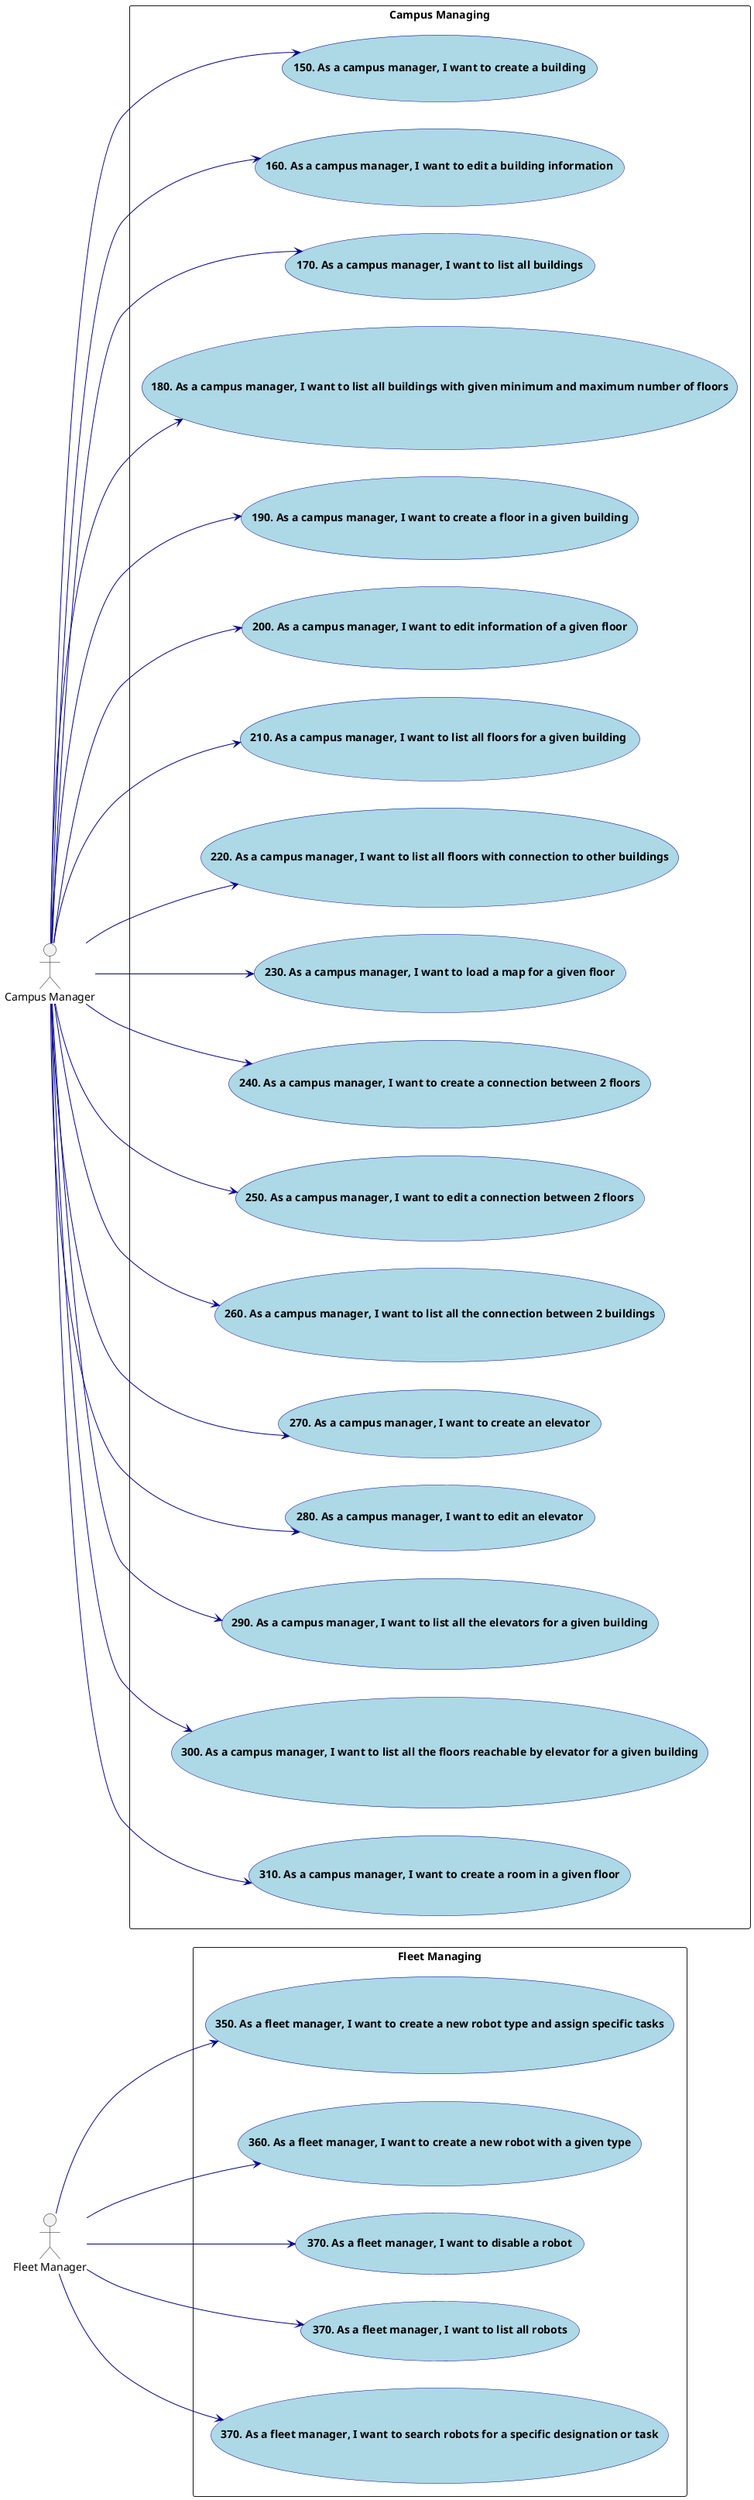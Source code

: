 @startuml ucd-sprint-a

skinparam usecase {
    BackgroundColor LightBlue
    BorderColor DarkBlue
    ArrowColor DarkBlue
    FontStyle Bold
}

:Fleet Manager: as Fleet
:Campus Manager: as Campus

left to right direction

rectangle "Campus Managing" as campus {
  usecase "150. As a campus manager, I want to create a building" as createBuilding
  usecase "160. As a campus manager, I want to edit a building information" as editBuilding
  usecase "170. As a campus manager, I want to list all buildings" as listBuildings
  usecase "180. As a campus manager, I want to list all buildings with given minimum and maximum number of floors" as listBuildingsWithFloors
  usecase "190. As a campus manager, I want to create a floor in a given building" as createFloor
  usecase "200. As a campus manager, I want to edit information of a given floor" as editFloor
  usecase "210. As a campus manager, I want to list all floors for a given building " as listFloors
  usecase "220. As a campus manager, I want to list all floors with connection to other buildings" as listFloorsWithConnections
  usecase "230. As a campus manager, I want to load a map for a given floor" as loadFloorMap
  usecase "240. As a campus manager, I want to create a connection between 2 floors" as createConnection
  usecase "250. As a campus manager, I want to edit a connection between 2 floors" as editConnection
  usecase "260. As a campus manager, I want to list all the connection between 2 buildings" as listBuildingsConnections
  usecase "270. As a campus manager, I want to create an elevator" as createElevator
  usecase "280. As a campus manager, I want to edit an elevator" as editElevator
  usecase "290. As a campus manager, I want to list all the elevators for a given building" as listElevators
  usecase "300. As a campus manager, I want to list all the floors reachable by elevator for a given building" as listFloorsReachableByElevator
  usecase "310. As a campus manager, I want to create a room in a given floor" as createRoom
}

rectangle "Fleet Managing" as fleet {
  usecase "350. As a fleet manager, I want to create a new robot type and assign specific tasks" as createRobotType
  usecase "360. As a fleet manager, I want to create a new robot with a given type" as createRobot
  usecase "370. As a fleet manager, I want to disable a robot" as disableRobot
  usecase "370. As a fleet manager, I want to list all robots" as listRobots
  usecase "370. As a fleet manager, I want to search robots for a specific designation or task" as searchRobot
}

Campus --> createBuilding
Campus --> editBuilding
Campus --> listBuildings
Campus --> listBuildingsWithFloors
Campus --> createFloor
Campus --> editFloor
Campus --> listFloors
Campus --> listFloorsWithConnections
Campus --> loadFloorMap
Campus --> createConnection
Campus --> editConnection
Campus --> listBuildingsConnections
Campus --> createElevator
Campus --> editElevator
Campus --> listElevators
Campus --> listFloorsReachableByElevator
Campus --> createRoom

Fleet --> createRobotType
Fleet --> createRobot
Fleet --> disableRobot
Fleet --> listRobots
Fleet --> searchRobot

@enduml

